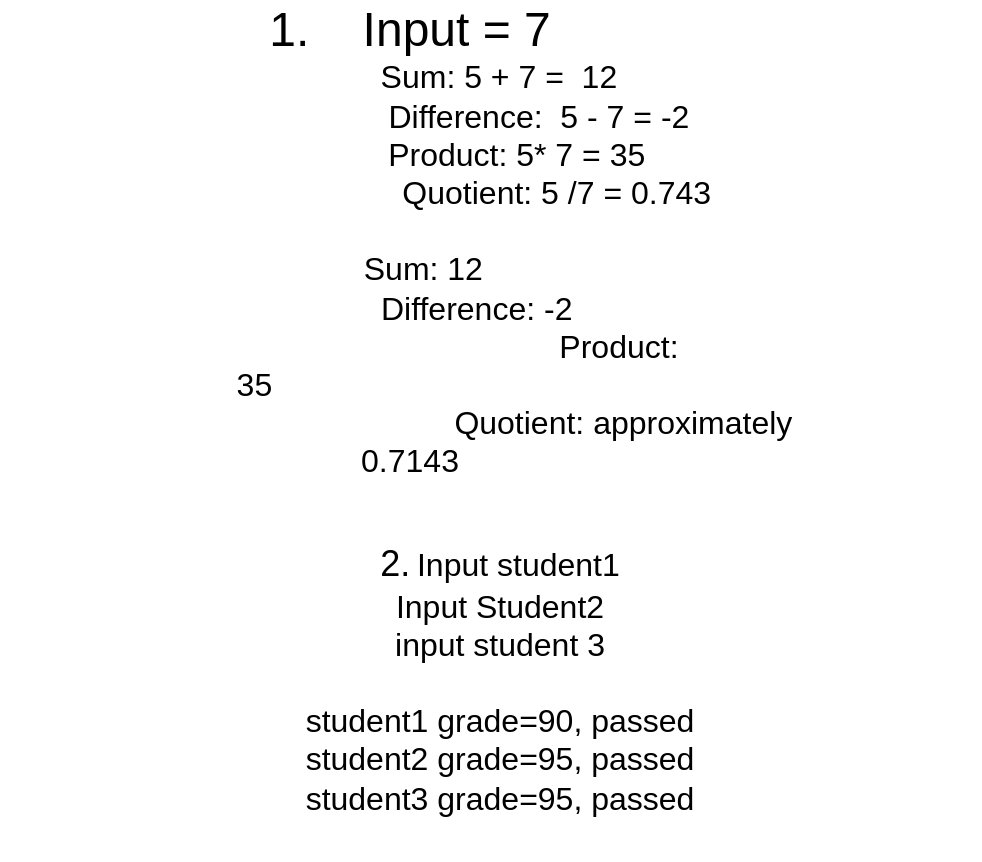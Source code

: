 <mxfile version="24.7.8">
  <diagram name="Page-1" id="vJw8cYIkVKMkMKYYTVMT">
    <mxGraphModel dx="784" dy="1567" grid="1" gridSize="10" guides="1" tooltips="1" connect="1" arrows="1" fold="1" page="1" pageScale="1" pageWidth="850" pageHeight="1100" math="0" shadow="0">
      <root>
        <mxCell id="0" />
        <mxCell id="1" parent="0" />
        <mxCell id="EefaWbxuEjf2c9wpf9Oq-1" value="&lt;div&gt;&lt;font style=&quot;font-size: 24px;&quot;&gt;1. &amp;nbsp;&amp;nbsp; Input = 7&lt;br&gt;&lt;/font&gt;&lt;/div&gt;&lt;div&gt;&lt;font size=&quot;3&quot;&gt;&amp;nbsp;&amp;nbsp;&amp;nbsp;&amp;nbsp;&amp;nbsp;&amp;nbsp;&amp;nbsp;&amp;nbsp;&amp;nbsp;&amp;nbsp;&amp;nbsp;&amp;nbsp;&amp;nbsp;&amp;nbsp;&amp;nbsp;&amp;nbsp;&amp;nbsp;&amp;nbsp;&amp;nbsp; Sum: 5 + 7 =&amp;nbsp; 12&lt;/font&gt;&lt;/div&gt;&lt;div&gt;&lt;font size=&quot;3&quot;&gt;&lt;span&gt;&amp;nbsp;&amp;nbsp;&amp;nbsp;&amp;nbsp;&amp;nbsp;&amp;nbsp;&amp;nbsp;&amp;nbsp;&amp;nbsp;&amp;nbsp;&amp;nbsp;&amp;nbsp;&amp;nbsp;&amp;nbsp;&amp;nbsp;&amp;nbsp;&amp;nbsp;&amp;nbsp;&amp;nbsp;&amp;nbsp;&amp;nbsp;&amp;nbsp;&amp;nbsp;&amp;nbsp;&amp;nbsp;&amp;nbsp;&amp;nbsp;&amp;nbsp; Difference:&amp;nbsp;&lt;span&gt; 5 &lt;/span&gt;&lt;span&gt;- 7 &lt;/span&gt;&lt;span&gt;= &lt;/span&gt;&lt;span&gt;-2&lt;/span&gt;&lt;/span&gt;&lt;/font&gt;&lt;/div&gt;&lt;div&gt;&lt;font size=&quot;3&quot;&gt;&lt;span&gt;&lt;span&gt;&lt;span style=&quot;white-space: pre;&quot;&gt;&#x9;    &lt;/span&gt;&amp;nbsp;&amp;nbsp;&amp;nbsp;&amp;nbsp;&amp;nbsp;&amp;nbsp;&amp;nbsp;&amp;nbsp;&amp;nbsp;&amp;nbsp;&amp;nbsp; Product: 5* 7 = 35&lt;/span&gt;&lt;/span&gt;&lt;/font&gt;&lt;/div&gt;&lt;div&gt;&lt;font size=&quot;3&quot;&gt;&lt;span&gt;&lt;span&gt;&amp;nbsp;&amp;nbsp;&amp;nbsp;&amp;nbsp;&amp;nbsp;&amp;nbsp;&amp;nbsp;&amp;nbsp; &lt;span style=&quot;white-space: pre;&quot;&gt;&#x9;&lt;/span&gt;&amp;nbsp; &amp;nbsp; &amp;nbsp;&amp;nbsp;&amp;nbsp;&amp;nbsp;&amp;nbsp;&amp;nbsp;&amp;nbsp;&amp;nbsp;&amp;nbsp;&amp;nbsp;&amp;nbsp;&amp;nbsp; Quotient: 5 /7 = 0.743&lt;/span&gt;&lt;/span&gt;&lt;/font&gt;&lt;/div&gt;&lt;div&gt;&lt;font size=&quot;3&quot;&gt;&lt;span&gt;&lt;span&gt;&lt;br&gt;&lt;/span&gt;&lt;/span&gt;&lt;/font&gt;&lt;/div&gt;&lt;div&gt;&lt;font size=&quot;3&quot;&gt;&lt;span&gt;&lt;span&gt;&amp;nbsp;&amp;nbsp; Sum&lt;/span&gt;&lt;span&gt;: 12&lt;/span&gt;&lt;/span&gt;&lt;/font&gt;&lt;/div&gt;&lt;div&gt;&lt;font size=&quot;3&quot;&gt;&amp;nbsp;&amp;nbsp;&amp;nbsp;&amp;nbsp;&amp;nbsp;&amp;nbsp;&amp;nbsp;&amp;nbsp;&amp;nbsp;&amp;nbsp;&amp;nbsp;&amp;nbsp;&amp;nbsp;&amp;nbsp; &lt;span&gt;&lt;span&gt;Difference&lt;/span&gt;&lt;span&gt;: &lt;/span&gt;&lt;span&gt;-2&lt;/span&gt;&lt;/span&gt;&lt;/font&gt;&lt;/div&gt;&lt;div&gt;&lt;font size=&quot;3&quot;&gt;&lt;span&gt;&lt;span&gt;&amp;nbsp; &amp;nbsp; &amp;nbsp; &amp;nbsp; &amp;nbsp; &amp;nbsp; &amp;nbsp; &amp;nbsp; &amp;nbsp; &amp;nbsp; &amp;nbsp; &amp;nbsp; &amp;nbsp; &amp;nbsp; &amp;nbsp; &amp;nbsp; &amp;nbsp; &amp;nbsp; &amp;nbsp; &amp;nbsp; &amp;nbsp; &amp;nbsp; &amp;nbsp;&amp;nbsp; Product&lt;/span&gt;&lt;span&gt;: 35&amp;nbsp;&amp;nbsp;&amp;nbsp;&amp;nbsp;&amp;nbsp;&amp;nbsp;&amp;nbsp;&amp;nbsp;&amp;nbsp;&amp;nbsp;&amp;nbsp;&amp;nbsp;&amp;nbsp;&amp;nbsp;&amp;nbsp;&amp;nbsp;&amp;nbsp;&amp;nbsp;&amp;nbsp;&amp;nbsp;&amp;nbsp;&amp;nbsp;&amp;nbsp;&amp;nbsp;&amp;nbsp;&amp;nbsp;&amp;nbsp;&amp;nbsp;&amp;nbsp;&amp;nbsp;&amp;nbsp;&amp;nbsp;&amp;nbsp;&amp;nbsp;&amp;nbsp;&lt;/span&gt;&lt;/span&gt;&lt;/font&gt;&lt;/div&gt;&lt;div&gt;&lt;font size=&quot;3&quot;&gt;&lt;span&gt;&lt;span&gt;&amp;nbsp;&amp;nbsp;&amp;nbsp;&amp;nbsp;&amp;nbsp;&amp;nbsp;&amp;nbsp;&amp;nbsp;&amp;nbsp;&amp;nbsp;&amp;nbsp;&amp;nbsp;&amp;nbsp;&amp;nbsp;&amp;nbsp;&amp;nbsp;&amp;nbsp;&amp;nbsp;&amp;nbsp;&amp;nbsp;&amp;nbsp;&amp;nbsp;&amp;nbsp;&amp;nbsp;&amp;nbsp;&amp;nbsp;&amp;nbsp;&amp;nbsp;&amp;nbsp;&amp;nbsp;&amp;nbsp;&amp;nbsp;&amp;nbsp;&amp;nbsp;&amp;nbsp;&amp;nbsp;&amp;nbsp;&amp;nbsp;&amp;nbsp;&amp;nbsp;&amp;nbsp;&amp;nbsp; &amp;nbsp;&amp;nbsp;&amp;nbsp;&amp;nbsp; Quotient&lt;/span&gt;&lt;span&gt;: approximately &lt;/span&gt;&lt;span&gt;0&lt;/span&gt;&lt;span&gt;.7143&lt;/span&gt;&lt;/span&gt;&lt;/font&gt;&lt;/div&gt;" style="text;strokeColor=none;align=center;fillColor=none;html=1;verticalAlign=middle;whiteSpace=wrap;rounded=0;" parent="1" vertex="1">
          <mxGeometry x="110" y="20" width="410" height="160" as="geometry" />
        </mxCell>
        <mxCell id="EefaWbxuEjf2c9wpf9Oq-2" value="&lt;div&gt;&lt;font style=&quot;font-size: 18px;&quot;&gt;2.&lt;/font&gt; &lt;font size=&quot;3&quot;&gt;Input student1&lt;/font&gt;&lt;/div&gt;&lt;div&gt;&lt;font size=&quot;3&quot;&gt;Input Student2&lt;/font&gt;&lt;/div&gt;&lt;div&gt;&lt;font size=&quot;3&quot;&gt;input student 3&lt;br&gt;&lt;/font&gt;&lt;/div&gt;&lt;div&gt;&lt;font size=&quot;3&quot;&gt;&lt;br&gt;&lt;/font&gt;&lt;/div&gt;&lt;div&gt;&lt;font size=&quot;3&quot;&gt;student1 grade=90, passed&lt;br&gt;&lt;/font&gt;&lt;/div&gt;&lt;div&gt;&lt;font size=&quot;3&quot;&gt;student2 grade=95, passed&lt;br&gt;&lt;/font&gt;&lt;/div&gt;&lt;div&gt;&lt;font size=&quot;3&quot;&gt;student3 grade=95, passed&lt;br&gt;&lt;/font&gt;&lt;/div&gt;" style="text;strokeColor=none;align=center;fillColor=none;html=1;verticalAlign=middle;whiteSpace=wrap;rounded=0;" parent="1" vertex="1">
          <mxGeometry x="120" y="230" width="480" height="180" as="geometry" />
        </mxCell>
      </root>
    </mxGraphModel>
  </diagram>
</mxfile>
